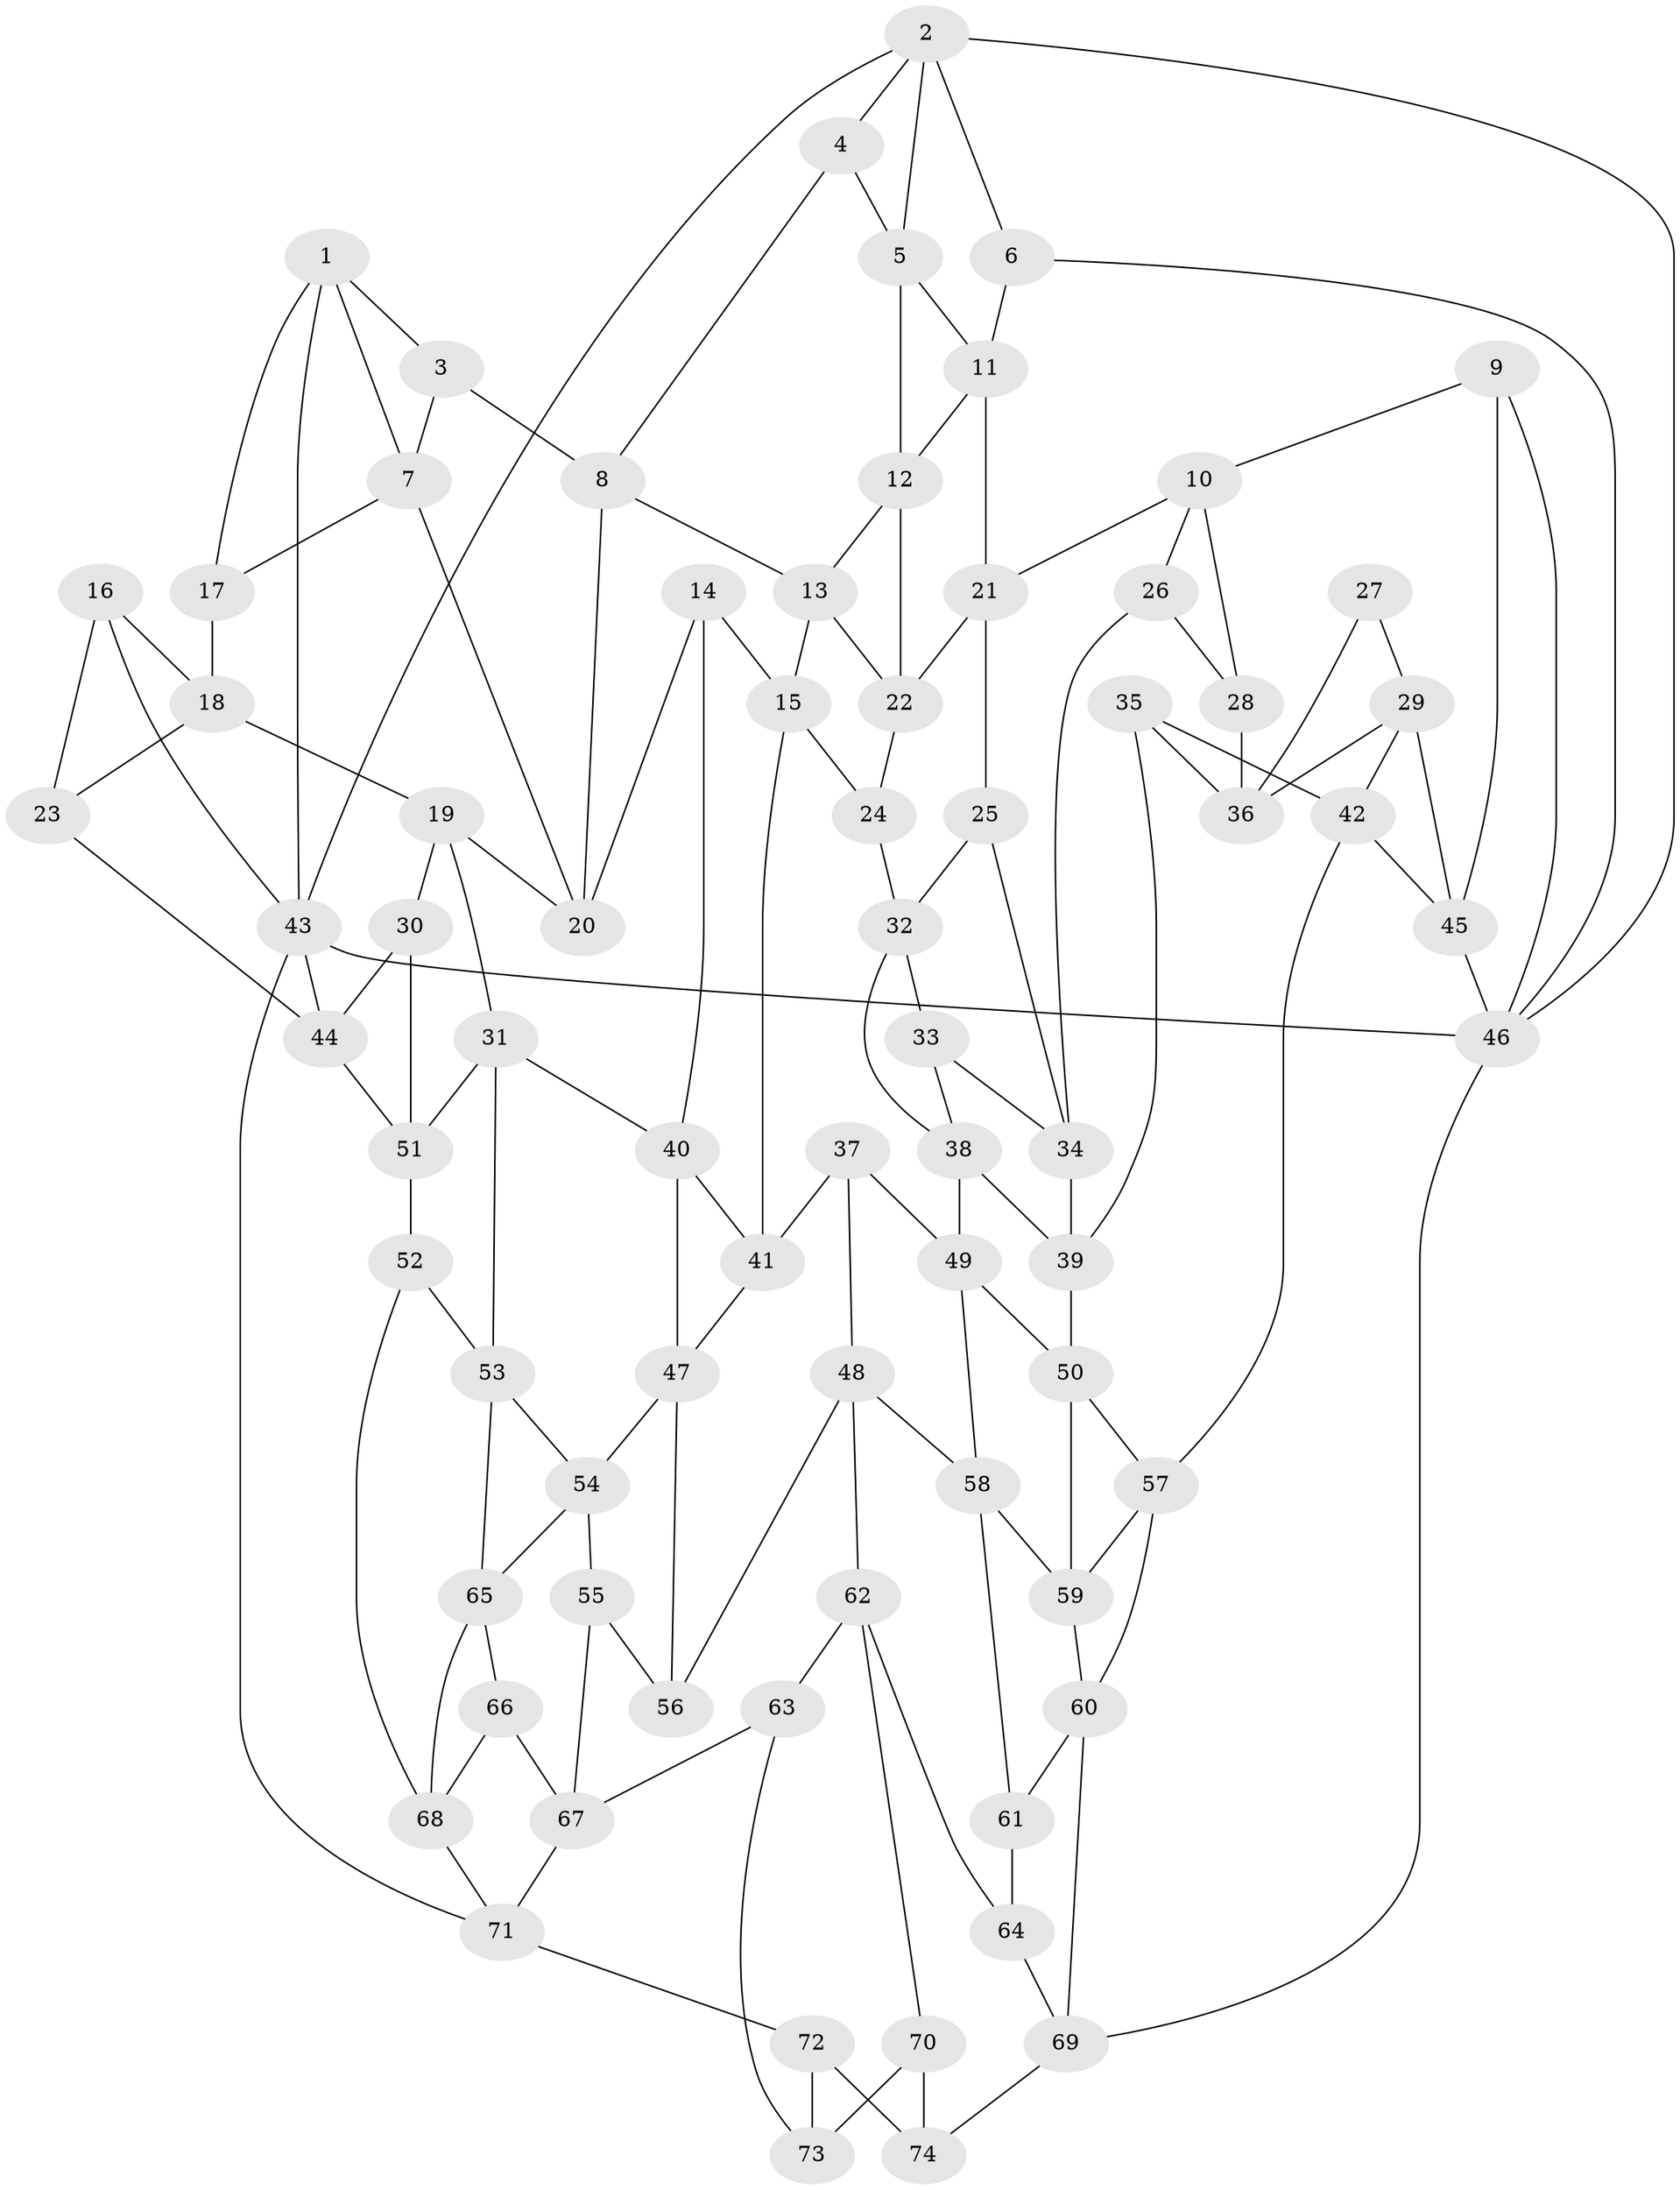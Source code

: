 // original degree distribution, {3: 0.04081632653061224, 4: 0.24489795918367346, 5: 0.43537414965986393, 6: 0.2789115646258503}
// Generated by graph-tools (version 1.1) at 2025/51/03/09/25 03:51:03]
// undirected, 74 vertices, 136 edges
graph export_dot {
graph [start="1"]
  node [color=gray90,style=filled];
  1;
  2;
  3;
  4;
  5;
  6;
  7;
  8;
  9;
  10;
  11;
  12;
  13;
  14;
  15;
  16;
  17;
  18;
  19;
  20;
  21;
  22;
  23;
  24;
  25;
  26;
  27;
  28;
  29;
  30;
  31;
  32;
  33;
  34;
  35;
  36;
  37;
  38;
  39;
  40;
  41;
  42;
  43;
  44;
  45;
  46;
  47;
  48;
  49;
  50;
  51;
  52;
  53;
  54;
  55;
  56;
  57;
  58;
  59;
  60;
  61;
  62;
  63;
  64;
  65;
  66;
  67;
  68;
  69;
  70;
  71;
  72;
  73;
  74;
  1 -- 3 [weight=1.0];
  1 -- 7 [weight=1.0];
  1 -- 17 [weight=1.0];
  1 -- 43 [weight=1.0];
  2 -- 4 [weight=1.0];
  2 -- 5 [weight=1.0];
  2 -- 6 [weight=1.0];
  2 -- 43 [weight=1.0];
  2 -- 46 [weight=1.0];
  3 -- 7 [weight=1.0];
  3 -- 8 [weight=1.0];
  4 -- 5 [weight=1.0];
  4 -- 8 [weight=1.0];
  5 -- 11 [weight=1.0];
  5 -- 12 [weight=1.0];
  6 -- 11 [weight=1.0];
  6 -- 46 [weight=1.0];
  7 -- 17 [weight=1.0];
  7 -- 20 [weight=1.0];
  8 -- 13 [weight=1.0];
  8 -- 20 [weight=1.0];
  9 -- 10 [weight=1.0];
  9 -- 45 [weight=1.0];
  9 -- 46 [weight=1.0];
  10 -- 21 [weight=1.0];
  10 -- 26 [weight=1.0];
  10 -- 28 [weight=1.0];
  11 -- 12 [weight=1.0];
  11 -- 21 [weight=1.0];
  12 -- 13 [weight=1.0];
  12 -- 22 [weight=1.0];
  13 -- 15 [weight=1.0];
  13 -- 22 [weight=1.0];
  14 -- 15 [weight=1.0];
  14 -- 20 [weight=1.0];
  14 -- 40 [weight=1.0];
  15 -- 24 [weight=1.0];
  15 -- 41 [weight=1.0];
  16 -- 18 [weight=1.0];
  16 -- 23 [weight=1.0];
  16 -- 43 [weight=1.0];
  17 -- 18 [weight=1.0];
  18 -- 19 [weight=1.0];
  18 -- 23 [weight=1.0];
  19 -- 20 [weight=1.0];
  19 -- 30 [weight=1.0];
  19 -- 31 [weight=1.0];
  21 -- 22 [weight=1.0];
  21 -- 25 [weight=1.0];
  22 -- 24 [weight=1.0];
  23 -- 44 [weight=1.0];
  24 -- 32 [weight=1.0];
  25 -- 32 [weight=1.0];
  25 -- 34 [weight=1.0];
  26 -- 28 [weight=1.0];
  26 -- 34 [weight=1.0];
  27 -- 29 [weight=1.0];
  27 -- 36 [weight=1.0];
  28 -- 36 [weight=1.0];
  29 -- 36 [weight=1.0];
  29 -- 42 [weight=1.0];
  29 -- 45 [weight=1.0];
  30 -- 44 [weight=1.0];
  30 -- 51 [weight=1.0];
  31 -- 40 [weight=1.0];
  31 -- 51 [weight=1.0];
  31 -- 53 [weight=1.0];
  32 -- 33 [weight=1.0];
  32 -- 38 [weight=1.0];
  33 -- 34 [weight=1.0];
  33 -- 38 [weight=1.0];
  34 -- 39 [weight=1.0];
  35 -- 36 [weight=1.0];
  35 -- 39 [weight=1.0];
  35 -- 42 [weight=1.0];
  37 -- 41 [weight=1.0];
  37 -- 48 [weight=1.0];
  37 -- 49 [weight=1.0];
  38 -- 39 [weight=1.0];
  38 -- 49 [weight=1.0];
  39 -- 50 [weight=1.0];
  40 -- 41 [weight=1.0];
  40 -- 47 [weight=1.0];
  41 -- 47 [weight=1.0];
  42 -- 45 [weight=1.0];
  42 -- 57 [weight=1.0];
  43 -- 44 [weight=1.0];
  43 -- 46 [weight=1.0];
  43 -- 71 [weight=1.0];
  44 -- 51 [weight=1.0];
  45 -- 46 [weight=1.0];
  46 -- 69 [weight=1.0];
  47 -- 54 [weight=1.0];
  47 -- 56 [weight=1.0];
  48 -- 56 [weight=1.0];
  48 -- 58 [weight=1.0];
  48 -- 62 [weight=1.0];
  49 -- 50 [weight=1.0];
  49 -- 58 [weight=1.0];
  50 -- 57 [weight=1.0];
  50 -- 59 [weight=1.0];
  51 -- 52 [weight=1.0];
  52 -- 53 [weight=1.0];
  52 -- 68 [weight=1.0];
  53 -- 54 [weight=1.0];
  53 -- 65 [weight=1.0];
  54 -- 55 [weight=1.0];
  54 -- 65 [weight=1.0];
  55 -- 56 [weight=1.0];
  55 -- 67 [weight=1.0];
  57 -- 59 [weight=1.0];
  57 -- 60 [weight=1.0];
  58 -- 59 [weight=1.0];
  58 -- 61 [weight=1.0];
  59 -- 60 [weight=1.0];
  60 -- 61 [weight=1.0];
  60 -- 69 [weight=1.0];
  61 -- 64 [weight=2.0];
  62 -- 63 [weight=1.0];
  62 -- 64 [weight=1.0];
  62 -- 70 [weight=1.0];
  63 -- 67 [weight=1.0];
  63 -- 73 [weight=1.0];
  64 -- 69 [weight=1.0];
  65 -- 66 [weight=1.0];
  65 -- 68 [weight=1.0];
  66 -- 67 [weight=1.0];
  66 -- 68 [weight=1.0];
  67 -- 71 [weight=1.0];
  68 -- 71 [weight=1.0];
  69 -- 74 [weight=1.0];
  70 -- 73 [weight=1.0];
  70 -- 74 [weight=2.0];
  71 -- 72 [weight=1.0];
  72 -- 73 [weight=1.0];
  72 -- 74 [weight=1.0];
}
